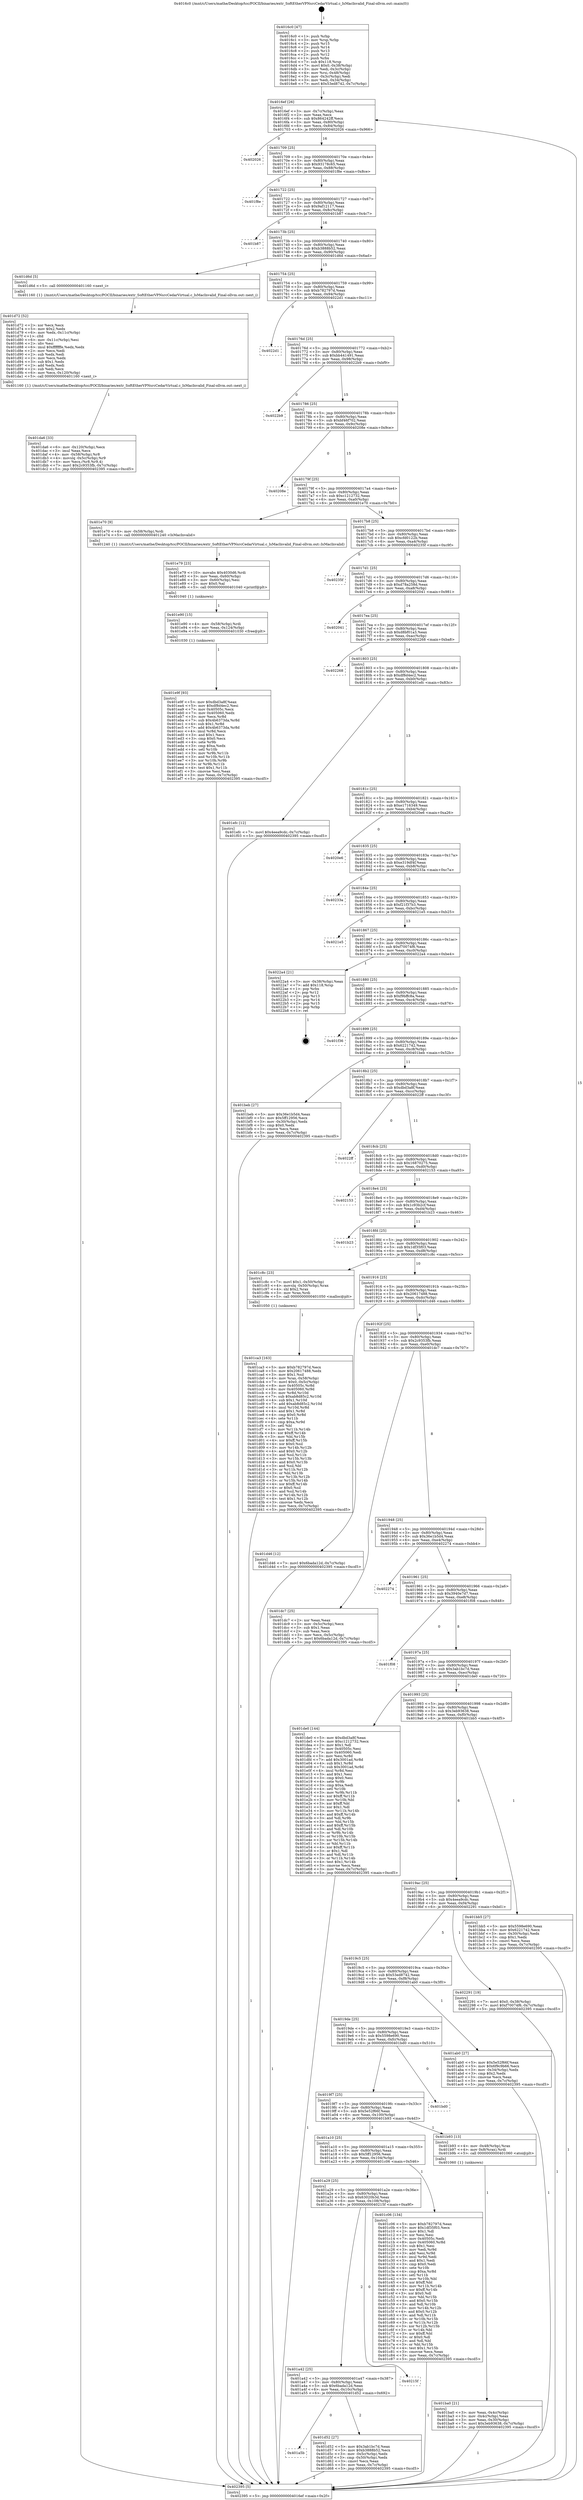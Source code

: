 digraph "0x4016c0" {
  label = "0x4016c0 (/mnt/c/Users/mathe/Desktop/tcc/POCII/binaries/extr_SoftEtherVPNsrcCedarVirtual.c_IsMacInvalid_Final-ollvm.out::main(0))"
  labelloc = "t"
  node[shape=record]

  Entry [label="",width=0.3,height=0.3,shape=circle,fillcolor=black,style=filled]
  "0x4016ef" [label="{
     0x4016ef [26]\l
     | [instrs]\l
     &nbsp;&nbsp;0x4016ef \<+3\>: mov -0x7c(%rbp),%eax\l
     &nbsp;&nbsp;0x4016f2 \<+2\>: mov %eax,%ecx\l
     &nbsp;&nbsp;0x4016f4 \<+6\>: sub $0x864242ff,%ecx\l
     &nbsp;&nbsp;0x4016fa \<+3\>: mov %eax,-0x80(%rbp)\l
     &nbsp;&nbsp;0x4016fd \<+6\>: mov %ecx,-0x84(%rbp)\l
     &nbsp;&nbsp;0x401703 \<+6\>: je 0000000000402026 \<main+0x966\>\l
  }"]
  "0x402026" [label="{
     0x402026\l
  }", style=dashed]
  "0x401709" [label="{
     0x401709 [25]\l
     | [instrs]\l
     &nbsp;&nbsp;0x401709 \<+5\>: jmp 000000000040170e \<main+0x4e\>\l
     &nbsp;&nbsp;0x40170e \<+3\>: mov -0x80(%rbp),%eax\l
     &nbsp;&nbsp;0x401711 \<+5\>: sub $0x93178c65,%eax\l
     &nbsp;&nbsp;0x401716 \<+6\>: mov %eax,-0x88(%rbp)\l
     &nbsp;&nbsp;0x40171c \<+6\>: je 0000000000401f8e \<main+0x8ce\>\l
  }"]
  Exit [label="",width=0.3,height=0.3,shape=circle,fillcolor=black,style=filled,peripheries=2]
  "0x401f8e" [label="{
     0x401f8e\l
  }", style=dashed]
  "0x401722" [label="{
     0x401722 [25]\l
     | [instrs]\l
     &nbsp;&nbsp;0x401722 \<+5\>: jmp 0000000000401727 \<main+0x67\>\l
     &nbsp;&nbsp;0x401727 \<+3\>: mov -0x80(%rbp),%eax\l
     &nbsp;&nbsp;0x40172a \<+5\>: sub $0x9af12117,%eax\l
     &nbsp;&nbsp;0x40172f \<+6\>: mov %eax,-0x8c(%rbp)\l
     &nbsp;&nbsp;0x401735 \<+6\>: je 0000000000401b87 \<main+0x4c7\>\l
  }"]
  "0x401e9f" [label="{
     0x401e9f [93]\l
     | [instrs]\l
     &nbsp;&nbsp;0x401e9f \<+5\>: mov $0xdbd3a8f,%eax\l
     &nbsp;&nbsp;0x401ea4 \<+5\>: mov $0xdf8d4ec2,%esi\l
     &nbsp;&nbsp;0x401ea9 \<+7\>: mov 0x40505c,%ecx\l
     &nbsp;&nbsp;0x401eb0 \<+7\>: mov 0x405060,%edx\l
     &nbsp;&nbsp;0x401eb7 \<+3\>: mov %ecx,%r8d\l
     &nbsp;&nbsp;0x401eba \<+7\>: sub $0x4b6373da,%r8d\l
     &nbsp;&nbsp;0x401ec1 \<+4\>: sub $0x1,%r8d\l
     &nbsp;&nbsp;0x401ec5 \<+7\>: add $0x4b6373da,%r8d\l
     &nbsp;&nbsp;0x401ecc \<+4\>: imul %r8d,%ecx\l
     &nbsp;&nbsp;0x401ed0 \<+3\>: and $0x1,%ecx\l
     &nbsp;&nbsp;0x401ed3 \<+3\>: cmp $0x0,%ecx\l
     &nbsp;&nbsp;0x401ed6 \<+4\>: sete %r9b\l
     &nbsp;&nbsp;0x401eda \<+3\>: cmp $0xa,%edx\l
     &nbsp;&nbsp;0x401edd \<+4\>: setl %r10b\l
     &nbsp;&nbsp;0x401ee1 \<+3\>: mov %r9b,%r11b\l
     &nbsp;&nbsp;0x401ee4 \<+3\>: and %r10b,%r11b\l
     &nbsp;&nbsp;0x401ee7 \<+3\>: xor %r10b,%r9b\l
     &nbsp;&nbsp;0x401eea \<+3\>: or %r9b,%r11b\l
     &nbsp;&nbsp;0x401eed \<+4\>: test $0x1,%r11b\l
     &nbsp;&nbsp;0x401ef1 \<+3\>: cmovne %esi,%eax\l
     &nbsp;&nbsp;0x401ef4 \<+3\>: mov %eax,-0x7c(%rbp)\l
     &nbsp;&nbsp;0x401ef7 \<+5\>: jmp 0000000000402395 \<main+0xcd5\>\l
  }"]
  "0x401b87" [label="{
     0x401b87\l
  }", style=dashed]
  "0x40173b" [label="{
     0x40173b [25]\l
     | [instrs]\l
     &nbsp;&nbsp;0x40173b \<+5\>: jmp 0000000000401740 \<main+0x80\>\l
     &nbsp;&nbsp;0x401740 \<+3\>: mov -0x80(%rbp),%eax\l
     &nbsp;&nbsp;0x401743 \<+5\>: sub $0xb3888b52,%eax\l
     &nbsp;&nbsp;0x401748 \<+6\>: mov %eax,-0x90(%rbp)\l
     &nbsp;&nbsp;0x40174e \<+6\>: je 0000000000401d6d \<main+0x6ad\>\l
  }"]
  "0x401e90" [label="{
     0x401e90 [15]\l
     | [instrs]\l
     &nbsp;&nbsp;0x401e90 \<+4\>: mov -0x58(%rbp),%rdi\l
     &nbsp;&nbsp;0x401e94 \<+6\>: mov %eax,-0x124(%rbp)\l
     &nbsp;&nbsp;0x401e9a \<+5\>: call 0000000000401030 \<free@plt\>\l
     | [calls]\l
     &nbsp;&nbsp;0x401030 \{1\} (unknown)\l
  }"]
  "0x401d6d" [label="{
     0x401d6d [5]\l
     | [instrs]\l
     &nbsp;&nbsp;0x401d6d \<+5\>: call 0000000000401160 \<next_i\>\l
     | [calls]\l
     &nbsp;&nbsp;0x401160 \{1\} (/mnt/c/Users/mathe/Desktop/tcc/POCII/binaries/extr_SoftEtherVPNsrcCedarVirtual.c_IsMacInvalid_Final-ollvm.out::next_i)\l
  }"]
  "0x401754" [label="{
     0x401754 [25]\l
     | [instrs]\l
     &nbsp;&nbsp;0x401754 \<+5\>: jmp 0000000000401759 \<main+0x99\>\l
     &nbsp;&nbsp;0x401759 \<+3\>: mov -0x80(%rbp),%eax\l
     &nbsp;&nbsp;0x40175c \<+5\>: sub $0xb782797d,%eax\l
     &nbsp;&nbsp;0x401761 \<+6\>: mov %eax,-0x94(%rbp)\l
     &nbsp;&nbsp;0x401767 \<+6\>: je 00000000004022d1 \<main+0xc11\>\l
  }"]
  "0x401e79" [label="{
     0x401e79 [23]\l
     | [instrs]\l
     &nbsp;&nbsp;0x401e79 \<+10\>: movabs $0x4030d6,%rdi\l
     &nbsp;&nbsp;0x401e83 \<+3\>: mov %eax,-0x60(%rbp)\l
     &nbsp;&nbsp;0x401e86 \<+3\>: mov -0x60(%rbp),%esi\l
     &nbsp;&nbsp;0x401e89 \<+2\>: mov $0x0,%al\l
     &nbsp;&nbsp;0x401e8b \<+5\>: call 0000000000401040 \<printf@plt\>\l
     | [calls]\l
     &nbsp;&nbsp;0x401040 \{1\} (unknown)\l
  }"]
  "0x4022d1" [label="{
     0x4022d1\l
  }", style=dashed]
  "0x40176d" [label="{
     0x40176d [25]\l
     | [instrs]\l
     &nbsp;&nbsp;0x40176d \<+5\>: jmp 0000000000401772 \<main+0xb2\>\l
     &nbsp;&nbsp;0x401772 \<+3\>: mov -0x80(%rbp),%eax\l
     &nbsp;&nbsp;0x401775 \<+5\>: sub $0xbb441491,%eax\l
     &nbsp;&nbsp;0x40177a \<+6\>: mov %eax,-0x98(%rbp)\l
     &nbsp;&nbsp;0x401780 \<+6\>: je 00000000004022b9 \<main+0xbf9\>\l
  }"]
  "0x401da6" [label="{
     0x401da6 [33]\l
     | [instrs]\l
     &nbsp;&nbsp;0x401da6 \<+6\>: mov -0x120(%rbp),%ecx\l
     &nbsp;&nbsp;0x401dac \<+3\>: imul %eax,%ecx\l
     &nbsp;&nbsp;0x401daf \<+4\>: mov -0x58(%rbp),%r8\l
     &nbsp;&nbsp;0x401db3 \<+4\>: movslq -0x5c(%rbp),%r9\l
     &nbsp;&nbsp;0x401db7 \<+4\>: mov %ecx,(%r8,%r9,4)\l
     &nbsp;&nbsp;0x401dbb \<+7\>: movl $0x2c9353fb,-0x7c(%rbp)\l
     &nbsp;&nbsp;0x401dc2 \<+5\>: jmp 0000000000402395 \<main+0xcd5\>\l
  }"]
  "0x4022b9" [label="{
     0x4022b9\l
  }", style=dashed]
  "0x401786" [label="{
     0x401786 [25]\l
     | [instrs]\l
     &nbsp;&nbsp;0x401786 \<+5\>: jmp 000000000040178b \<main+0xcb\>\l
     &nbsp;&nbsp;0x40178b \<+3\>: mov -0x80(%rbp),%eax\l
     &nbsp;&nbsp;0x40178e \<+5\>: sub $0xbf46f702,%eax\l
     &nbsp;&nbsp;0x401793 \<+6\>: mov %eax,-0x9c(%rbp)\l
     &nbsp;&nbsp;0x401799 \<+6\>: je 000000000040208e \<main+0x9ce\>\l
  }"]
  "0x401d72" [label="{
     0x401d72 [52]\l
     | [instrs]\l
     &nbsp;&nbsp;0x401d72 \<+2\>: xor %ecx,%ecx\l
     &nbsp;&nbsp;0x401d74 \<+5\>: mov $0x2,%edx\l
     &nbsp;&nbsp;0x401d79 \<+6\>: mov %edx,-0x11c(%rbp)\l
     &nbsp;&nbsp;0x401d7f \<+1\>: cltd\l
     &nbsp;&nbsp;0x401d80 \<+6\>: mov -0x11c(%rbp),%esi\l
     &nbsp;&nbsp;0x401d86 \<+2\>: idiv %esi\l
     &nbsp;&nbsp;0x401d88 \<+6\>: imul $0xfffffffe,%edx,%edx\l
     &nbsp;&nbsp;0x401d8e \<+2\>: mov %ecx,%edi\l
     &nbsp;&nbsp;0x401d90 \<+2\>: sub %edx,%edi\l
     &nbsp;&nbsp;0x401d92 \<+2\>: mov %ecx,%edx\l
     &nbsp;&nbsp;0x401d94 \<+3\>: sub $0x1,%edx\l
     &nbsp;&nbsp;0x401d97 \<+2\>: add %edx,%edi\l
     &nbsp;&nbsp;0x401d99 \<+2\>: sub %edi,%ecx\l
     &nbsp;&nbsp;0x401d9b \<+6\>: mov %ecx,-0x120(%rbp)\l
     &nbsp;&nbsp;0x401da1 \<+5\>: call 0000000000401160 \<next_i\>\l
     | [calls]\l
     &nbsp;&nbsp;0x401160 \{1\} (/mnt/c/Users/mathe/Desktop/tcc/POCII/binaries/extr_SoftEtherVPNsrcCedarVirtual.c_IsMacInvalid_Final-ollvm.out::next_i)\l
  }"]
  "0x40208e" [label="{
     0x40208e\l
  }", style=dashed]
  "0x40179f" [label="{
     0x40179f [25]\l
     | [instrs]\l
     &nbsp;&nbsp;0x40179f \<+5\>: jmp 00000000004017a4 \<main+0xe4\>\l
     &nbsp;&nbsp;0x4017a4 \<+3\>: mov -0x80(%rbp),%eax\l
     &nbsp;&nbsp;0x4017a7 \<+5\>: sub $0xc1212732,%eax\l
     &nbsp;&nbsp;0x4017ac \<+6\>: mov %eax,-0xa0(%rbp)\l
     &nbsp;&nbsp;0x4017b2 \<+6\>: je 0000000000401e70 \<main+0x7b0\>\l
  }"]
  "0x401a5b" [label="{
     0x401a5b\l
  }", style=dashed]
  "0x401e70" [label="{
     0x401e70 [9]\l
     | [instrs]\l
     &nbsp;&nbsp;0x401e70 \<+4\>: mov -0x58(%rbp),%rdi\l
     &nbsp;&nbsp;0x401e74 \<+5\>: call 0000000000401240 \<IsMacInvalid\>\l
     | [calls]\l
     &nbsp;&nbsp;0x401240 \{1\} (/mnt/c/Users/mathe/Desktop/tcc/POCII/binaries/extr_SoftEtherVPNsrcCedarVirtual.c_IsMacInvalid_Final-ollvm.out::IsMacInvalid)\l
  }"]
  "0x4017b8" [label="{
     0x4017b8 [25]\l
     | [instrs]\l
     &nbsp;&nbsp;0x4017b8 \<+5\>: jmp 00000000004017bd \<main+0xfd\>\l
     &nbsp;&nbsp;0x4017bd \<+3\>: mov -0x80(%rbp),%eax\l
     &nbsp;&nbsp;0x4017c0 \<+5\>: sub $0xcfd0122b,%eax\l
     &nbsp;&nbsp;0x4017c5 \<+6\>: mov %eax,-0xa4(%rbp)\l
     &nbsp;&nbsp;0x4017cb \<+6\>: je 000000000040235f \<main+0xc9f\>\l
  }"]
  "0x401d52" [label="{
     0x401d52 [27]\l
     | [instrs]\l
     &nbsp;&nbsp;0x401d52 \<+5\>: mov $0x3ab1bc7d,%eax\l
     &nbsp;&nbsp;0x401d57 \<+5\>: mov $0xb3888b52,%ecx\l
     &nbsp;&nbsp;0x401d5c \<+3\>: mov -0x5c(%rbp),%edx\l
     &nbsp;&nbsp;0x401d5f \<+3\>: cmp -0x50(%rbp),%edx\l
     &nbsp;&nbsp;0x401d62 \<+3\>: cmovl %ecx,%eax\l
     &nbsp;&nbsp;0x401d65 \<+3\>: mov %eax,-0x7c(%rbp)\l
     &nbsp;&nbsp;0x401d68 \<+5\>: jmp 0000000000402395 \<main+0xcd5\>\l
  }"]
  "0x40235f" [label="{
     0x40235f\l
  }", style=dashed]
  "0x4017d1" [label="{
     0x4017d1 [25]\l
     | [instrs]\l
     &nbsp;&nbsp;0x4017d1 \<+5\>: jmp 00000000004017d6 \<main+0x116\>\l
     &nbsp;&nbsp;0x4017d6 \<+3\>: mov -0x80(%rbp),%eax\l
     &nbsp;&nbsp;0x4017d9 \<+5\>: sub $0xd78a258d,%eax\l
     &nbsp;&nbsp;0x4017de \<+6\>: mov %eax,-0xa8(%rbp)\l
     &nbsp;&nbsp;0x4017e4 \<+6\>: je 0000000000402041 \<main+0x981\>\l
  }"]
  "0x401a42" [label="{
     0x401a42 [25]\l
     | [instrs]\l
     &nbsp;&nbsp;0x401a42 \<+5\>: jmp 0000000000401a47 \<main+0x387\>\l
     &nbsp;&nbsp;0x401a47 \<+3\>: mov -0x80(%rbp),%eax\l
     &nbsp;&nbsp;0x401a4a \<+5\>: sub $0x6bada12d,%eax\l
     &nbsp;&nbsp;0x401a4f \<+6\>: mov %eax,-0x10c(%rbp)\l
     &nbsp;&nbsp;0x401a55 \<+6\>: je 0000000000401d52 \<main+0x692\>\l
  }"]
  "0x402041" [label="{
     0x402041\l
  }", style=dashed]
  "0x4017ea" [label="{
     0x4017ea [25]\l
     | [instrs]\l
     &nbsp;&nbsp;0x4017ea \<+5\>: jmp 00000000004017ef \<main+0x12f\>\l
     &nbsp;&nbsp;0x4017ef \<+3\>: mov -0x80(%rbp),%eax\l
     &nbsp;&nbsp;0x4017f2 \<+5\>: sub $0xd8bf01a3,%eax\l
     &nbsp;&nbsp;0x4017f7 \<+6\>: mov %eax,-0xac(%rbp)\l
     &nbsp;&nbsp;0x4017fd \<+6\>: je 0000000000402268 \<main+0xba8\>\l
  }"]
  "0x40215f" [label="{
     0x40215f\l
  }", style=dashed]
  "0x402268" [label="{
     0x402268\l
  }", style=dashed]
  "0x401803" [label="{
     0x401803 [25]\l
     | [instrs]\l
     &nbsp;&nbsp;0x401803 \<+5\>: jmp 0000000000401808 \<main+0x148\>\l
     &nbsp;&nbsp;0x401808 \<+3\>: mov -0x80(%rbp),%eax\l
     &nbsp;&nbsp;0x40180b \<+5\>: sub $0xdf8d4ec2,%eax\l
     &nbsp;&nbsp;0x401810 \<+6\>: mov %eax,-0xb0(%rbp)\l
     &nbsp;&nbsp;0x401816 \<+6\>: je 0000000000401efc \<main+0x83c\>\l
  }"]
  "0x401ca3" [label="{
     0x401ca3 [163]\l
     | [instrs]\l
     &nbsp;&nbsp;0x401ca3 \<+5\>: mov $0xb782797d,%ecx\l
     &nbsp;&nbsp;0x401ca8 \<+5\>: mov $0x20617488,%edx\l
     &nbsp;&nbsp;0x401cad \<+3\>: mov $0x1,%sil\l
     &nbsp;&nbsp;0x401cb0 \<+4\>: mov %rax,-0x58(%rbp)\l
     &nbsp;&nbsp;0x401cb4 \<+7\>: movl $0x0,-0x5c(%rbp)\l
     &nbsp;&nbsp;0x401cbb \<+8\>: mov 0x40505c,%r8d\l
     &nbsp;&nbsp;0x401cc3 \<+8\>: mov 0x405060,%r9d\l
     &nbsp;&nbsp;0x401ccb \<+3\>: mov %r8d,%r10d\l
     &nbsp;&nbsp;0x401cce \<+7\>: sub $0xab8d85c2,%r10d\l
     &nbsp;&nbsp;0x401cd5 \<+4\>: sub $0x1,%r10d\l
     &nbsp;&nbsp;0x401cd9 \<+7\>: add $0xab8d85c2,%r10d\l
     &nbsp;&nbsp;0x401ce0 \<+4\>: imul %r10d,%r8d\l
     &nbsp;&nbsp;0x401ce4 \<+4\>: and $0x1,%r8d\l
     &nbsp;&nbsp;0x401ce8 \<+4\>: cmp $0x0,%r8d\l
     &nbsp;&nbsp;0x401cec \<+4\>: sete %r11b\l
     &nbsp;&nbsp;0x401cf0 \<+4\>: cmp $0xa,%r9d\l
     &nbsp;&nbsp;0x401cf4 \<+3\>: setl %bl\l
     &nbsp;&nbsp;0x401cf7 \<+3\>: mov %r11b,%r14b\l
     &nbsp;&nbsp;0x401cfa \<+4\>: xor $0xff,%r14b\l
     &nbsp;&nbsp;0x401cfe \<+3\>: mov %bl,%r15b\l
     &nbsp;&nbsp;0x401d01 \<+4\>: xor $0xff,%r15b\l
     &nbsp;&nbsp;0x401d05 \<+4\>: xor $0x0,%sil\l
     &nbsp;&nbsp;0x401d09 \<+3\>: mov %r14b,%r12b\l
     &nbsp;&nbsp;0x401d0c \<+4\>: and $0x0,%r12b\l
     &nbsp;&nbsp;0x401d10 \<+3\>: and %sil,%r11b\l
     &nbsp;&nbsp;0x401d13 \<+3\>: mov %r15b,%r13b\l
     &nbsp;&nbsp;0x401d16 \<+4\>: and $0x0,%r13b\l
     &nbsp;&nbsp;0x401d1a \<+3\>: and %sil,%bl\l
     &nbsp;&nbsp;0x401d1d \<+3\>: or %r11b,%r12b\l
     &nbsp;&nbsp;0x401d20 \<+3\>: or %bl,%r13b\l
     &nbsp;&nbsp;0x401d23 \<+3\>: xor %r13b,%r12b\l
     &nbsp;&nbsp;0x401d26 \<+3\>: or %r15b,%r14b\l
     &nbsp;&nbsp;0x401d29 \<+4\>: xor $0xff,%r14b\l
     &nbsp;&nbsp;0x401d2d \<+4\>: or $0x0,%sil\l
     &nbsp;&nbsp;0x401d31 \<+3\>: and %sil,%r14b\l
     &nbsp;&nbsp;0x401d34 \<+3\>: or %r14b,%r12b\l
     &nbsp;&nbsp;0x401d37 \<+4\>: test $0x1,%r12b\l
     &nbsp;&nbsp;0x401d3b \<+3\>: cmovne %edx,%ecx\l
     &nbsp;&nbsp;0x401d3e \<+3\>: mov %ecx,-0x7c(%rbp)\l
     &nbsp;&nbsp;0x401d41 \<+5\>: jmp 0000000000402395 \<main+0xcd5\>\l
  }"]
  "0x401efc" [label="{
     0x401efc [12]\l
     | [instrs]\l
     &nbsp;&nbsp;0x401efc \<+7\>: movl $0x4eea9cdc,-0x7c(%rbp)\l
     &nbsp;&nbsp;0x401f03 \<+5\>: jmp 0000000000402395 \<main+0xcd5\>\l
  }"]
  "0x40181c" [label="{
     0x40181c [25]\l
     | [instrs]\l
     &nbsp;&nbsp;0x40181c \<+5\>: jmp 0000000000401821 \<main+0x161\>\l
     &nbsp;&nbsp;0x401821 \<+3\>: mov -0x80(%rbp),%eax\l
     &nbsp;&nbsp;0x401824 \<+5\>: sub $0xe1716349,%eax\l
     &nbsp;&nbsp;0x401829 \<+6\>: mov %eax,-0xb4(%rbp)\l
     &nbsp;&nbsp;0x40182f \<+6\>: je 00000000004020e6 \<main+0xa26\>\l
  }"]
  "0x401a29" [label="{
     0x401a29 [25]\l
     | [instrs]\l
     &nbsp;&nbsp;0x401a29 \<+5\>: jmp 0000000000401a2e \<main+0x36e\>\l
     &nbsp;&nbsp;0x401a2e \<+3\>: mov -0x80(%rbp),%eax\l
     &nbsp;&nbsp;0x401a31 \<+5\>: sub $0x63020b3d,%eax\l
     &nbsp;&nbsp;0x401a36 \<+6\>: mov %eax,-0x108(%rbp)\l
     &nbsp;&nbsp;0x401a3c \<+6\>: je 000000000040215f \<main+0xa9f\>\l
  }"]
  "0x4020e6" [label="{
     0x4020e6\l
  }", style=dashed]
  "0x401835" [label="{
     0x401835 [25]\l
     | [instrs]\l
     &nbsp;&nbsp;0x401835 \<+5\>: jmp 000000000040183a \<main+0x17a\>\l
     &nbsp;&nbsp;0x40183a \<+3\>: mov -0x80(%rbp),%eax\l
     &nbsp;&nbsp;0x40183d \<+5\>: sub $0xe319df4f,%eax\l
     &nbsp;&nbsp;0x401842 \<+6\>: mov %eax,-0xb8(%rbp)\l
     &nbsp;&nbsp;0x401848 \<+6\>: je 000000000040233a \<main+0xc7a\>\l
  }"]
  "0x401c06" [label="{
     0x401c06 [134]\l
     | [instrs]\l
     &nbsp;&nbsp;0x401c06 \<+5\>: mov $0xb782797d,%eax\l
     &nbsp;&nbsp;0x401c0b \<+5\>: mov $0x1df35f03,%ecx\l
     &nbsp;&nbsp;0x401c10 \<+2\>: mov $0x1,%dl\l
     &nbsp;&nbsp;0x401c12 \<+2\>: xor %esi,%esi\l
     &nbsp;&nbsp;0x401c14 \<+7\>: mov 0x40505c,%edi\l
     &nbsp;&nbsp;0x401c1b \<+8\>: mov 0x405060,%r8d\l
     &nbsp;&nbsp;0x401c23 \<+3\>: sub $0x1,%esi\l
     &nbsp;&nbsp;0x401c26 \<+3\>: mov %edi,%r9d\l
     &nbsp;&nbsp;0x401c29 \<+3\>: add %esi,%r9d\l
     &nbsp;&nbsp;0x401c2c \<+4\>: imul %r9d,%edi\l
     &nbsp;&nbsp;0x401c30 \<+3\>: and $0x1,%edi\l
     &nbsp;&nbsp;0x401c33 \<+3\>: cmp $0x0,%edi\l
     &nbsp;&nbsp;0x401c36 \<+4\>: sete %r10b\l
     &nbsp;&nbsp;0x401c3a \<+4\>: cmp $0xa,%r8d\l
     &nbsp;&nbsp;0x401c3e \<+4\>: setl %r11b\l
     &nbsp;&nbsp;0x401c42 \<+3\>: mov %r10b,%bl\l
     &nbsp;&nbsp;0x401c45 \<+3\>: xor $0xff,%bl\l
     &nbsp;&nbsp;0x401c48 \<+3\>: mov %r11b,%r14b\l
     &nbsp;&nbsp;0x401c4b \<+4\>: xor $0xff,%r14b\l
     &nbsp;&nbsp;0x401c4f \<+3\>: xor $0x0,%dl\l
     &nbsp;&nbsp;0x401c52 \<+3\>: mov %bl,%r15b\l
     &nbsp;&nbsp;0x401c55 \<+4\>: and $0x0,%r15b\l
     &nbsp;&nbsp;0x401c59 \<+3\>: and %dl,%r10b\l
     &nbsp;&nbsp;0x401c5c \<+3\>: mov %r14b,%r12b\l
     &nbsp;&nbsp;0x401c5f \<+4\>: and $0x0,%r12b\l
     &nbsp;&nbsp;0x401c63 \<+3\>: and %dl,%r11b\l
     &nbsp;&nbsp;0x401c66 \<+3\>: or %r10b,%r15b\l
     &nbsp;&nbsp;0x401c69 \<+3\>: or %r11b,%r12b\l
     &nbsp;&nbsp;0x401c6c \<+3\>: xor %r12b,%r15b\l
     &nbsp;&nbsp;0x401c6f \<+3\>: or %r14b,%bl\l
     &nbsp;&nbsp;0x401c72 \<+3\>: xor $0xff,%bl\l
     &nbsp;&nbsp;0x401c75 \<+3\>: or $0x0,%dl\l
     &nbsp;&nbsp;0x401c78 \<+2\>: and %dl,%bl\l
     &nbsp;&nbsp;0x401c7a \<+3\>: or %bl,%r15b\l
     &nbsp;&nbsp;0x401c7d \<+4\>: test $0x1,%r15b\l
     &nbsp;&nbsp;0x401c81 \<+3\>: cmovne %ecx,%eax\l
     &nbsp;&nbsp;0x401c84 \<+3\>: mov %eax,-0x7c(%rbp)\l
     &nbsp;&nbsp;0x401c87 \<+5\>: jmp 0000000000402395 \<main+0xcd5\>\l
  }"]
  "0x40233a" [label="{
     0x40233a\l
  }", style=dashed]
  "0x40184e" [label="{
     0x40184e [25]\l
     | [instrs]\l
     &nbsp;&nbsp;0x40184e \<+5\>: jmp 0000000000401853 \<main+0x193\>\l
     &nbsp;&nbsp;0x401853 \<+3\>: mov -0x80(%rbp),%eax\l
     &nbsp;&nbsp;0x401856 \<+5\>: sub $0xf21f37b3,%eax\l
     &nbsp;&nbsp;0x40185b \<+6\>: mov %eax,-0xbc(%rbp)\l
     &nbsp;&nbsp;0x401861 \<+6\>: je 00000000004021e5 \<main+0xb25\>\l
  }"]
  "0x401ba0" [label="{
     0x401ba0 [21]\l
     | [instrs]\l
     &nbsp;&nbsp;0x401ba0 \<+3\>: mov %eax,-0x4c(%rbp)\l
     &nbsp;&nbsp;0x401ba3 \<+3\>: mov -0x4c(%rbp),%eax\l
     &nbsp;&nbsp;0x401ba6 \<+3\>: mov %eax,-0x30(%rbp)\l
     &nbsp;&nbsp;0x401ba9 \<+7\>: movl $0x3eb93638,-0x7c(%rbp)\l
     &nbsp;&nbsp;0x401bb0 \<+5\>: jmp 0000000000402395 \<main+0xcd5\>\l
  }"]
  "0x4021e5" [label="{
     0x4021e5\l
  }", style=dashed]
  "0x401867" [label="{
     0x401867 [25]\l
     | [instrs]\l
     &nbsp;&nbsp;0x401867 \<+5\>: jmp 000000000040186c \<main+0x1ac\>\l
     &nbsp;&nbsp;0x40186c \<+3\>: mov -0x80(%rbp),%eax\l
     &nbsp;&nbsp;0x40186f \<+5\>: sub $0xf70074f6,%eax\l
     &nbsp;&nbsp;0x401874 \<+6\>: mov %eax,-0xc0(%rbp)\l
     &nbsp;&nbsp;0x40187a \<+6\>: je 00000000004022a4 \<main+0xbe4\>\l
  }"]
  "0x401a10" [label="{
     0x401a10 [25]\l
     | [instrs]\l
     &nbsp;&nbsp;0x401a10 \<+5\>: jmp 0000000000401a15 \<main+0x355\>\l
     &nbsp;&nbsp;0x401a15 \<+3\>: mov -0x80(%rbp),%eax\l
     &nbsp;&nbsp;0x401a18 \<+5\>: sub $0x5ff12956,%eax\l
     &nbsp;&nbsp;0x401a1d \<+6\>: mov %eax,-0x104(%rbp)\l
     &nbsp;&nbsp;0x401a23 \<+6\>: je 0000000000401c06 \<main+0x546\>\l
  }"]
  "0x4022a4" [label="{
     0x4022a4 [21]\l
     | [instrs]\l
     &nbsp;&nbsp;0x4022a4 \<+3\>: mov -0x38(%rbp),%eax\l
     &nbsp;&nbsp;0x4022a7 \<+7\>: add $0x118,%rsp\l
     &nbsp;&nbsp;0x4022ae \<+1\>: pop %rbx\l
     &nbsp;&nbsp;0x4022af \<+2\>: pop %r12\l
     &nbsp;&nbsp;0x4022b1 \<+2\>: pop %r13\l
     &nbsp;&nbsp;0x4022b3 \<+2\>: pop %r14\l
     &nbsp;&nbsp;0x4022b5 \<+2\>: pop %r15\l
     &nbsp;&nbsp;0x4022b7 \<+1\>: pop %rbp\l
     &nbsp;&nbsp;0x4022b8 \<+1\>: ret\l
  }"]
  "0x401880" [label="{
     0x401880 [25]\l
     | [instrs]\l
     &nbsp;&nbsp;0x401880 \<+5\>: jmp 0000000000401885 \<main+0x1c5\>\l
     &nbsp;&nbsp;0x401885 \<+3\>: mov -0x80(%rbp),%eax\l
     &nbsp;&nbsp;0x401888 \<+5\>: sub $0xf9bffc8a,%eax\l
     &nbsp;&nbsp;0x40188d \<+6\>: mov %eax,-0xc4(%rbp)\l
     &nbsp;&nbsp;0x401893 \<+6\>: je 0000000000401f36 \<main+0x876\>\l
  }"]
  "0x401b93" [label="{
     0x401b93 [13]\l
     | [instrs]\l
     &nbsp;&nbsp;0x401b93 \<+4\>: mov -0x48(%rbp),%rax\l
     &nbsp;&nbsp;0x401b97 \<+4\>: mov 0x8(%rax),%rdi\l
     &nbsp;&nbsp;0x401b9b \<+5\>: call 0000000000401060 \<atoi@plt\>\l
     | [calls]\l
     &nbsp;&nbsp;0x401060 \{1\} (unknown)\l
  }"]
  "0x401f36" [label="{
     0x401f36\l
  }", style=dashed]
  "0x401899" [label="{
     0x401899 [25]\l
     | [instrs]\l
     &nbsp;&nbsp;0x401899 \<+5\>: jmp 000000000040189e \<main+0x1de\>\l
     &nbsp;&nbsp;0x40189e \<+3\>: mov -0x80(%rbp),%eax\l
     &nbsp;&nbsp;0x4018a1 \<+5\>: sub $0x6221742,%eax\l
     &nbsp;&nbsp;0x4018a6 \<+6\>: mov %eax,-0xc8(%rbp)\l
     &nbsp;&nbsp;0x4018ac \<+6\>: je 0000000000401beb \<main+0x52b\>\l
  }"]
  "0x4019f7" [label="{
     0x4019f7 [25]\l
     | [instrs]\l
     &nbsp;&nbsp;0x4019f7 \<+5\>: jmp 00000000004019fc \<main+0x33c\>\l
     &nbsp;&nbsp;0x4019fc \<+3\>: mov -0x80(%rbp),%eax\l
     &nbsp;&nbsp;0x4019ff \<+5\>: sub $0x5e52f66f,%eax\l
     &nbsp;&nbsp;0x401a04 \<+6\>: mov %eax,-0x100(%rbp)\l
     &nbsp;&nbsp;0x401a0a \<+6\>: je 0000000000401b93 \<main+0x4d3\>\l
  }"]
  "0x401beb" [label="{
     0x401beb [27]\l
     | [instrs]\l
     &nbsp;&nbsp;0x401beb \<+5\>: mov $0x36e1b5d4,%eax\l
     &nbsp;&nbsp;0x401bf0 \<+5\>: mov $0x5ff12956,%ecx\l
     &nbsp;&nbsp;0x401bf5 \<+3\>: mov -0x30(%rbp),%edx\l
     &nbsp;&nbsp;0x401bf8 \<+3\>: cmp $0x0,%edx\l
     &nbsp;&nbsp;0x401bfb \<+3\>: cmove %ecx,%eax\l
     &nbsp;&nbsp;0x401bfe \<+3\>: mov %eax,-0x7c(%rbp)\l
     &nbsp;&nbsp;0x401c01 \<+5\>: jmp 0000000000402395 \<main+0xcd5\>\l
  }"]
  "0x4018b2" [label="{
     0x4018b2 [25]\l
     | [instrs]\l
     &nbsp;&nbsp;0x4018b2 \<+5\>: jmp 00000000004018b7 \<main+0x1f7\>\l
     &nbsp;&nbsp;0x4018b7 \<+3\>: mov -0x80(%rbp),%eax\l
     &nbsp;&nbsp;0x4018ba \<+5\>: sub $0xdbd3a8f,%eax\l
     &nbsp;&nbsp;0x4018bf \<+6\>: mov %eax,-0xcc(%rbp)\l
     &nbsp;&nbsp;0x4018c5 \<+6\>: je 00000000004022ff \<main+0xc3f\>\l
  }"]
  "0x401bd0" [label="{
     0x401bd0\l
  }", style=dashed]
  "0x4022ff" [label="{
     0x4022ff\l
  }", style=dashed]
  "0x4018cb" [label="{
     0x4018cb [25]\l
     | [instrs]\l
     &nbsp;&nbsp;0x4018cb \<+5\>: jmp 00000000004018d0 \<main+0x210\>\l
     &nbsp;&nbsp;0x4018d0 \<+3\>: mov -0x80(%rbp),%eax\l
     &nbsp;&nbsp;0x4018d3 \<+5\>: sub $0x16870275,%eax\l
     &nbsp;&nbsp;0x4018d8 \<+6\>: mov %eax,-0xd0(%rbp)\l
     &nbsp;&nbsp;0x4018de \<+6\>: je 0000000000402153 \<main+0xa93\>\l
  }"]
  "0x4016c0" [label="{
     0x4016c0 [47]\l
     | [instrs]\l
     &nbsp;&nbsp;0x4016c0 \<+1\>: push %rbp\l
     &nbsp;&nbsp;0x4016c1 \<+3\>: mov %rsp,%rbp\l
     &nbsp;&nbsp;0x4016c4 \<+2\>: push %r15\l
     &nbsp;&nbsp;0x4016c6 \<+2\>: push %r14\l
     &nbsp;&nbsp;0x4016c8 \<+2\>: push %r13\l
     &nbsp;&nbsp;0x4016ca \<+2\>: push %r12\l
     &nbsp;&nbsp;0x4016cc \<+1\>: push %rbx\l
     &nbsp;&nbsp;0x4016cd \<+7\>: sub $0x118,%rsp\l
     &nbsp;&nbsp;0x4016d4 \<+7\>: movl $0x0,-0x38(%rbp)\l
     &nbsp;&nbsp;0x4016db \<+3\>: mov %edi,-0x3c(%rbp)\l
     &nbsp;&nbsp;0x4016de \<+4\>: mov %rsi,-0x48(%rbp)\l
     &nbsp;&nbsp;0x4016e2 \<+3\>: mov -0x3c(%rbp),%edi\l
     &nbsp;&nbsp;0x4016e5 \<+3\>: mov %edi,-0x34(%rbp)\l
     &nbsp;&nbsp;0x4016e8 \<+7\>: movl $0x53ed8742,-0x7c(%rbp)\l
  }"]
  "0x402153" [label="{
     0x402153\l
  }", style=dashed]
  "0x4018e4" [label="{
     0x4018e4 [25]\l
     | [instrs]\l
     &nbsp;&nbsp;0x4018e4 \<+5\>: jmp 00000000004018e9 \<main+0x229\>\l
     &nbsp;&nbsp;0x4018e9 \<+3\>: mov -0x80(%rbp),%eax\l
     &nbsp;&nbsp;0x4018ec \<+5\>: sub $0x1c93b2cf,%eax\l
     &nbsp;&nbsp;0x4018f1 \<+6\>: mov %eax,-0xd4(%rbp)\l
     &nbsp;&nbsp;0x4018f7 \<+6\>: je 0000000000401b23 \<main+0x463\>\l
  }"]
  "0x402395" [label="{
     0x402395 [5]\l
     | [instrs]\l
     &nbsp;&nbsp;0x402395 \<+5\>: jmp 00000000004016ef \<main+0x2f\>\l
  }"]
  "0x401b23" [label="{
     0x401b23\l
  }", style=dashed]
  "0x4018fd" [label="{
     0x4018fd [25]\l
     | [instrs]\l
     &nbsp;&nbsp;0x4018fd \<+5\>: jmp 0000000000401902 \<main+0x242\>\l
     &nbsp;&nbsp;0x401902 \<+3\>: mov -0x80(%rbp),%eax\l
     &nbsp;&nbsp;0x401905 \<+5\>: sub $0x1df35f03,%eax\l
     &nbsp;&nbsp;0x40190a \<+6\>: mov %eax,-0xd8(%rbp)\l
     &nbsp;&nbsp;0x401910 \<+6\>: je 0000000000401c8c \<main+0x5cc\>\l
  }"]
  "0x4019de" [label="{
     0x4019de [25]\l
     | [instrs]\l
     &nbsp;&nbsp;0x4019de \<+5\>: jmp 00000000004019e3 \<main+0x323\>\l
     &nbsp;&nbsp;0x4019e3 \<+3\>: mov -0x80(%rbp),%eax\l
     &nbsp;&nbsp;0x4019e6 \<+5\>: sub $0x5598e690,%eax\l
     &nbsp;&nbsp;0x4019eb \<+6\>: mov %eax,-0xfc(%rbp)\l
     &nbsp;&nbsp;0x4019f1 \<+6\>: je 0000000000401bd0 \<main+0x510\>\l
  }"]
  "0x401c8c" [label="{
     0x401c8c [23]\l
     | [instrs]\l
     &nbsp;&nbsp;0x401c8c \<+7\>: movl $0x1,-0x50(%rbp)\l
     &nbsp;&nbsp;0x401c93 \<+4\>: movslq -0x50(%rbp),%rax\l
     &nbsp;&nbsp;0x401c97 \<+4\>: shl $0x2,%rax\l
     &nbsp;&nbsp;0x401c9b \<+3\>: mov %rax,%rdi\l
     &nbsp;&nbsp;0x401c9e \<+5\>: call 0000000000401050 \<malloc@plt\>\l
     | [calls]\l
     &nbsp;&nbsp;0x401050 \{1\} (unknown)\l
  }"]
  "0x401916" [label="{
     0x401916 [25]\l
     | [instrs]\l
     &nbsp;&nbsp;0x401916 \<+5\>: jmp 000000000040191b \<main+0x25b\>\l
     &nbsp;&nbsp;0x40191b \<+3\>: mov -0x80(%rbp),%eax\l
     &nbsp;&nbsp;0x40191e \<+5\>: sub $0x20617488,%eax\l
     &nbsp;&nbsp;0x401923 \<+6\>: mov %eax,-0xdc(%rbp)\l
     &nbsp;&nbsp;0x401929 \<+6\>: je 0000000000401d46 \<main+0x686\>\l
  }"]
  "0x401ab0" [label="{
     0x401ab0 [27]\l
     | [instrs]\l
     &nbsp;&nbsp;0x401ab0 \<+5\>: mov $0x5e52f66f,%eax\l
     &nbsp;&nbsp;0x401ab5 \<+5\>: mov $0x6f9c9b66,%ecx\l
     &nbsp;&nbsp;0x401aba \<+3\>: mov -0x34(%rbp),%edx\l
     &nbsp;&nbsp;0x401abd \<+3\>: cmp $0x2,%edx\l
     &nbsp;&nbsp;0x401ac0 \<+3\>: cmovne %ecx,%eax\l
     &nbsp;&nbsp;0x401ac3 \<+3\>: mov %eax,-0x7c(%rbp)\l
     &nbsp;&nbsp;0x401ac6 \<+5\>: jmp 0000000000402395 \<main+0xcd5\>\l
  }"]
  "0x401d46" [label="{
     0x401d46 [12]\l
     | [instrs]\l
     &nbsp;&nbsp;0x401d46 \<+7\>: movl $0x6bada12d,-0x7c(%rbp)\l
     &nbsp;&nbsp;0x401d4d \<+5\>: jmp 0000000000402395 \<main+0xcd5\>\l
  }"]
  "0x40192f" [label="{
     0x40192f [25]\l
     | [instrs]\l
     &nbsp;&nbsp;0x40192f \<+5\>: jmp 0000000000401934 \<main+0x274\>\l
     &nbsp;&nbsp;0x401934 \<+3\>: mov -0x80(%rbp),%eax\l
     &nbsp;&nbsp;0x401937 \<+5\>: sub $0x2c9353fb,%eax\l
     &nbsp;&nbsp;0x40193c \<+6\>: mov %eax,-0xe0(%rbp)\l
     &nbsp;&nbsp;0x401942 \<+6\>: je 0000000000401dc7 \<main+0x707\>\l
  }"]
  "0x4019c5" [label="{
     0x4019c5 [25]\l
     | [instrs]\l
     &nbsp;&nbsp;0x4019c5 \<+5\>: jmp 00000000004019ca \<main+0x30a\>\l
     &nbsp;&nbsp;0x4019ca \<+3\>: mov -0x80(%rbp),%eax\l
     &nbsp;&nbsp;0x4019cd \<+5\>: sub $0x53ed8742,%eax\l
     &nbsp;&nbsp;0x4019d2 \<+6\>: mov %eax,-0xf8(%rbp)\l
     &nbsp;&nbsp;0x4019d8 \<+6\>: je 0000000000401ab0 \<main+0x3f0\>\l
  }"]
  "0x401dc7" [label="{
     0x401dc7 [25]\l
     | [instrs]\l
     &nbsp;&nbsp;0x401dc7 \<+2\>: xor %eax,%eax\l
     &nbsp;&nbsp;0x401dc9 \<+3\>: mov -0x5c(%rbp),%ecx\l
     &nbsp;&nbsp;0x401dcc \<+3\>: sub $0x1,%eax\l
     &nbsp;&nbsp;0x401dcf \<+2\>: sub %eax,%ecx\l
     &nbsp;&nbsp;0x401dd1 \<+3\>: mov %ecx,-0x5c(%rbp)\l
     &nbsp;&nbsp;0x401dd4 \<+7\>: movl $0x6bada12d,-0x7c(%rbp)\l
     &nbsp;&nbsp;0x401ddb \<+5\>: jmp 0000000000402395 \<main+0xcd5\>\l
  }"]
  "0x401948" [label="{
     0x401948 [25]\l
     | [instrs]\l
     &nbsp;&nbsp;0x401948 \<+5\>: jmp 000000000040194d \<main+0x28d\>\l
     &nbsp;&nbsp;0x40194d \<+3\>: mov -0x80(%rbp),%eax\l
     &nbsp;&nbsp;0x401950 \<+5\>: sub $0x36e1b5d4,%eax\l
     &nbsp;&nbsp;0x401955 \<+6\>: mov %eax,-0xe4(%rbp)\l
     &nbsp;&nbsp;0x40195b \<+6\>: je 0000000000402274 \<main+0xbb4\>\l
  }"]
  "0x402291" [label="{
     0x402291 [19]\l
     | [instrs]\l
     &nbsp;&nbsp;0x402291 \<+7\>: movl $0x0,-0x38(%rbp)\l
     &nbsp;&nbsp;0x402298 \<+7\>: movl $0xf70074f6,-0x7c(%rbp)\l
     &nbsp;&nbsp;0x40229f \<+5\>: jmp 0000000000402395 \<main+0xcd5\>\l
  }"]
  "0x402274" [label="{
     0x402274\l
  }", style=dashed]
  "0x401961" [label="{
     0x401961 [25]\l
     | [instrs]\l
     &nbsp;&nbsp;0x401961 \<+5\>: jmp 0000000000401966 \<main+0x2a6\>\l
     &nbsp;&nbsp;0x401966 \<+3\>: mov -0x80(%rbp),%eax\l
     &nbsp;&nbsp;0x401969 \<+5\>: sub $0x3940e7d7,%eax\l
     &nbsp;&nbsp;0x40196e \<+6\>: mov %eax,-0xe8(%rbp)\l
     &nbsp;&nbsp;0x401974 \<+6\>: je 0000000000401f08 \<main+0x848\>\l
  }"]
  "0x4019ac" [label="{
     0x4019ac [25]\l
     | [instrs]\l
     &nbsp;&nbsp;0x4019ac \<+5\>: jmp 00000000004019b1 \<main+0x2f1\>\l
     &nbsp;&nbsp;0x4019b1 \<+3\>: mov -0x80(%rbp),%eax\l
     &nbsp;&nbsp;0x4019b4 \<+5\>: sub $0x4eea9cdc,%eax\l
     &nbsp;&nbsp;0x4019b9 \<+6\>: mov %eax,-0xf4(%rbp)\l
     &nbsp;&nbsp;0x4019bf \<+6\>: je 0000000000402291 \<main+0xbd1\>\l
  }"]
  "0x401f08" [label="{
     0x401f08\l
  }", style=dashed]
  "0x40197a" [label="{
     0x40197a [25]\l
     | [instrs]\l
     &nbsp;&nbsp;0x40197a \<+5\>: jmp 000000000040197f \<main+0x2bf\>\l
     &nbsp;&nbsp;0x40197f \<+3\>: mov -0x80(%rbp),%eax\l
     &nbsp;&nbsp;0x401982 \<+5\>: sub $0x3ab1bc7d,%eax\l
     &nbsp;&nbsp;0x401987 \<+6\>: mov %eax,-0xec(%rbp)\l
     &nbsp;&nbsp;0x40198d \<+6\>: je 0000000000401de0 \<main+0x720\>\l
  }"]
  "0x401bb5" [label="{
     0x401bb5 [27]\l
     | [instrs]\l
     &nbsp;&nbsp;0x401bb5 \<+5\>: mov $0x5598e690,%eax\l
     &nbsp;&nbsp;0x401bba \<+5\>: mov $0x6221742,%ecx\l
     &nbsp;&nbsp;0x401bbf \<+3\>: mov -0x30(%rbp),%edx\l
     &nbsp;&nbsp;0x401bc2 \<+3\>: cmp $0x1,%edx\l
     &nbsp;&nbsp;0x401bc5 \<+3\>: cmovl %ecx,%eax\l
     &nbsp;&nbsp;0x401bc8 \<+3\>: mov %eax,-0x7c(%rbp)\l
     &nbsp;&nbsp;0x401bcb \<+5\>: jmp 0000000000402395 \<main+0xcd5\>\l
  }"]
  "0x401de0" [label="{
     0x401de0 [144]\l
     | [instrs]\l
     &nbsp;&nbsp;0x401de0 \<+5\>: mov $0xdbd3a8f,%eax\l
     &nbsp;&nbsp;0x401de5 \<+5\>: mov $0xc1212732,%ecx\l
     &nbsp;&nbsp;0x401dea \<+2\>: mov $0x1,%dl\l
     &nbsp;&nbsp;0x401dec \<+7\>: mov 0x40505c,%esi\l
     &nbsp;&nbsp;0x401df3 \<+7\>: mov 0x405060,%edi\l
     &nbsp;&nbsp;0x401dfa \<+3\>: mov %esi,%r8d\l
     &nbsp;&nbsp;0x401dfd \<+7\>: add $0x3001ad,%r8d\l
     &nbsp;&nbsp;0x401e04 \<+4\>: sub $0x1,%r8d\l
     &nbsp;&nbsp;0x401e08 \<+7\>: sub $0x3001ad,%r8d\l
     &nbsp;&nbsp;0x401e0f \<+4\>: imul %r8d,%esi\l
     &nbsp;&nbsp;0x401e13 \<+3\>: and $0x1,%esi\l
     &nbsp;&nbsp;0x401e16 \<+3\>: cmp $0x0,%esi\l
     &nbsp;&nbsp;0x401e19 \<+4\>: sete %r9b\l
     &nbsp;&nbsp;0x401e1d \<+3\>: cmp $0xa,%edi\l
     &nbsp;&nbsp;0x401e20 \<+4\>: setl %r10b\l
     &nbsp;&nbsp;0x401e24 \<+3\>: mov %r9b,%r11b\l
     &nbsp;&nbsp;0x401e27 \<+4\>: xor $0xff,%r11b\l
     &nbsp;&nbsp;0x401e2b \<+3\>: mov %r10b,%bl\l
     &nbsp;&nbsp;0x401e2e \<+3\>: xor $0xff,%bl\l
     &nbsp;&nbsp;0x401e31 \<+3\>: xor $0x1,%dl\l
     &nbsp;&nbsp;0x401e34 \<+3\>: mov %r11b,%r14b\l
     &nbsp;&nbsp;0x401e37 \<+4\>: and $0xff,%r14b\l
     &nbsp;&nbsp;0x401e3b \<+3\>: and %dl,%r9b\l
     &nbsp;&nbsp;0x401e3e \<+3\>: mov %bl,%r15b\l
     &nbsp;&nbsp;0x401e41 \<+4\>: and $0xff,%r15b\l
     &nbsp;&nbsp;0x401e45 \<+3\>: and %dl,%r10b\l
     &nbsp;&nbsp;0x401e48 \<+3\>: or %r9b,%r14b\l
     &nbsp;&nbsp;0x401e4b \<+3\>: or %r10b,%r15b\l
     &nbsp;&nbsp;0x401e4e \<+3\>: xor %r15b,%r14b\l
     &nbsp;&nbsp;0x401e51 \<+3\>: or %bl,%r11b\l
     &nbsp;&nbsp;0x401e54 \<+4\>: xor $0xff,%r11b\l
     &nbsp;&nbsp;0x401e58 \<+3\>: or $0x1,%dl\l
     &nbsp;&nbsp;0x401e5b \<+3\>: and %dl,%r11b\l
     &nbsp;&nbsp;0x401e5e \<+3\>: or %r11b,%r14b\l
     &nbsp;&nbsp;0x401e61 \<+4\>: test $0x1,%r14b\l
     &nbsp;&nbsp;0x401e65 \<+3\>: cmovne %ecx,%eax\l
     &nbsp;&nbsp;0x401e68 \<+3\>: mov %eax,-0x7c(%rbp)\l
     &nbsp;&nbsp;0x401e6b \<+5\>: jmp 0000000000402395 \<main+0xcd5\>\l
  }"]
  "0x401993" [label="{
     0x401993 [25]\l
     | [instrs]\l
     &nbsp;&nbsp;0x401993 \<+5\>: jmp 0000000000401998 \<main+0x2d8\>\l
     &nbsp;&nbsp;0x401998 \<+3\>: mov -0x80(%rbp),%eax\l
     &nbsp;&nbsp;0x40199b \<+5\>: sub $0x3eb93638,%eax\l
     &nbsp;&nbsp;0x4019a0 \<+6\>: mov %eax,-0xf0(%rbp)\l
     &nbsp;&nbsp;0x4019a6 \<+6\>: je 0000000000401bb5 \<main+0x4f5\>\l
  }"]
  Entry -> "0x4016c0" [label=" 1"]
  "0x4016ef" -> "0x402026" [label=" 0"]
  "0x4016ef" -> "0x401709" [label=" 16"]
  "0x4022a4" -> Exit [label=" 1"]
  "0x401709" -> "0x401f8e" [label=" 0"]
  "0x401709" -> "0x401722" [label=" 16"]
  "0x402291" -> "0x402395" [label=" 1"]
  "0x401722" -> "0x401b87" [label=" 0"]
  "0x401722" -> "0x40173b" [label=" 16"]
  "0x401efc" -> "0x402395" [label=" 1"]
  "0x40173b" -> "0x401d6d" [label=" 1"]
  "0x40173b" -> "0x401754" [label=" 15"]
  "0x401e9f" -> "0x402395" [label=" 1"]
  "0x401754" -> "0x4022d1" [label=" 0"]
  "0x401754" -> "0x40176d" [label=" 15"]
  "0x401e90" -> "0x401e9f" [label=" 1"]
  "0x40176d" -> "0x4022b9" [label=" 0"]
  "0x40176d" -> "0x401786" [label=" 15"]
  "0x401e79" -> "0x401e90" [label=" 1"]
  "0x401786" -> "0x40208e" [label=" 0"]
  "0x401786" -> "0x40179f" [label=" 15"]
  "0x401e70" -> "0x401e79" [label=" 1"]
  "0x40179f" -> "0x401e70" [label=" 1"]
  "0x40179f" -> "0x4017b8" [label=" 14"]
  "0x401de0" -> "0x402395" [label=" 1"]
  "0x4017b8" -> "0x40235f" [label=" 0"]
  "0x4017b8" -> "0x4017d1" [label=" 14"]
  "0x401dc7" -> "0x402395" [label=" 1"]
  "0x4017d1" -> "0x402041" [label=" 0"]
  "0x4017d1" -> "0x4017ea" [label=" 14"]
  "0x401d72" -> "0x401da6" [label=" 1"]
  "0x4017ea" -> "0x402268" [label=" 0"]
  "0x4017ea" -> "0x401803" [label=" 14"]
  "0x401d6d" -> "0x401d72" [label=" 1"]
  "0x401803" -> "0x401efc" [label=" 1"]
  "0x401803" -> "0x40181c" [label=" 13"]
  "0x401a42" -> "0x401a5b" [label=" 0"]
  "0x40181c" -> "0x4020e6" [label=" 0"]
  "0x40181c" -> "0x401835" [label=" 13"]
  "0x401a42" -> "0x401d52" [label=" 2"]
  "0x401835" -> "0x40233a" [label=" 0"]
  "0x401835" -> "0x40184e" [label=" 13"]
  "0x401da6" -> "0x402395" [label=" 1"]
  "0x40184e" -> "0x4021e5" [label=" 0"]
  "0x40184e" -> "0x401867" [label=" 13"]
  "0x401a29" -> "0x40215f" [label=" 0"]
  "0x401867" -> "0x4022a4" [label=" 1"]
  "0x401867" -> "0x401880" [label=" 12"]
  "0x401d52" -> "0x402395" [label=" 2"]
  "0x401880" -> "0x401f36" [label=" 0"]
  "0x401880" -> "0x401899" [label=" 12"]
  "0x401d46" -> "0x402395" [label=" 1"]
  "0x401899" -> "0x401beb" [label=" 1"]
  "0x401899" -> "0x4018b2" [label=" 11"]
  "0x401c8c" -> "0x401ca3" [label=" 1"]
  "0x4018b2" -> "0x4022ff" [label=" 0"]
  "0x4018b2" -> "0x4018cb" [label=" 11"]
  "0x401c06" -> "0x402395" [label=" 1"]
  "0x4018cb" -> "0x402153" [label=" 0"]
  "0x4018cb" -> "0x4018e4" [label=" 11"]
  "0x401a10" -> "0x401c06" [label=" 1"]
  "0x4018e4" -> "0x401b23" [label=" 0"]
  "0x4018e4" -> "0x4018fd" [label=" 11"]
  "0x401a29" -> "0x401a42" [label=" 2"]
  "0x4018fd" -> "0x401c8c" [label=" 1"]
  "0x4018fd" -> "0x401916" [label=" 10"]
  "0x401beb" -> "0x402395" [label=" 1"]
  "0x401916" -> "0x401d46" [label=" 1"]
  "0x401916" -> "0x40192f" [label=" 9"]
  "0x401bb5" -> "0x402395" [label=" 1"]
  "0x40192f" -> "0x401dc7" [label=" 1"]
  "0x40192f" -> "0x401948" [label=" 8"]
  "0x401b93" -> "0x401ba0" [label=" 1"]
  "0x401948" -> "0x402274" [label=" 0"]
  "0x401948" -> "0x401961" [label=" 8"]
  "0x4019f7" -> "0x401a10" [label=" 3"]
  "0x401961" -> "0x401f08" [label=" 0"]
  "0x401961" -> "0x40197a" [label=" 8"]
  "0x401ca3" -> "0x402395" [label=" 1"]
  "0x40197a" -> "0x401de0" [label=" 1"]
  "0x40197a" -> "0x401993" [label=" 7"]
  "0x4019de" -> "0x4019f7" [label=" 4"]
  "0x401993" -> "0x401bb5" [label=" 1"]
  "0x401993" -> "0x4019ac" [label=" 6"]
  "0x4019f7" -> "0x401b93" [label=" 1"]
  "0x4019ac" -> "0x402291" [label=" 1"]
  "0x4019ac" -> "0x4019c5" [label=" 5"]
  "0x401ba0" -> "0x402395" [label=" 1"]
  "0x4019c5" -> "0x401ab0" [label=" 1"]
  "0x4019c5" -> "0x4019de" [label=" 4"]
  "0x401ab0" -> "0x402395" [label=" 1"]
  "0x4016c0" -> "0x4016ef" [label=" 1"]
  "0x402395" -> "0x4016ef" [label=" 15"]
  "0x401a10" -> "0x401a29" [label=" 2"]
  "0x4019de" -> "0x401bd0" [label=" 0"]
}
